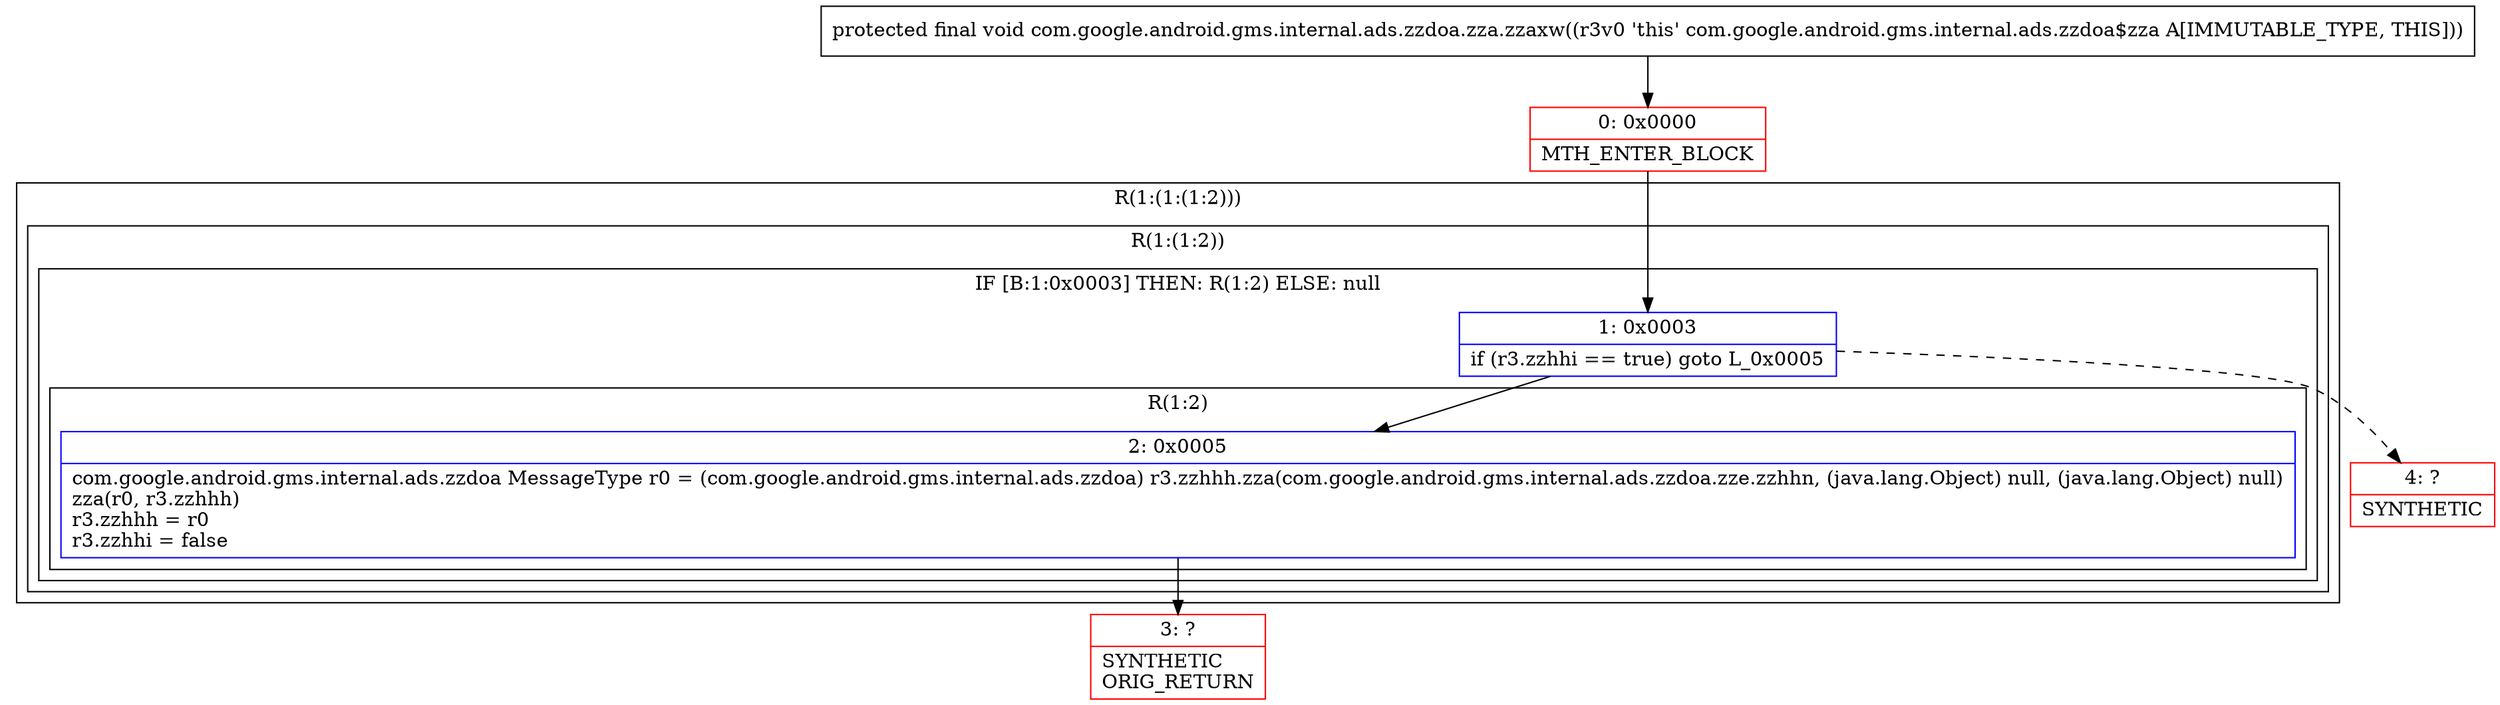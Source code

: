 digraph "CFG forcom.google.android.gms.internal.ads.zzdoa.zza.zzaxw()V" {
subgraph cluster_Region_1550649269 {
label = "R(1:(1:(1:2)))";
node [shape=record,color=blue];
subgraph cluster_Region_1032483004 {
label = "R(1:(1:2))";
node [shape=record,color=blue];
subgraph cluster_IfRegion_1244978633 {
label = "IF [B:1:0x0003] THEN: R(1:2) ELSE: null";
node [shape=record,color=blue];
Node_1 [shape=record,label="{1\:\ 0x0003|if (r3.zzhhi == true) goto L_0x0005\l}"];
subgraph cluster_Region_1233100009 {
label = "R(1:2)";
node [shape=record,color=blue];
Node_2 [shape=record,label="{2\:\ 0x0005|com.google.android.gms.internal.ads.zzdoa MessageType r0 = (com.google.android.gms.internal.ads.zzdoa) r3.zzhhh.zza(com.google.android.gms.internal.ads.zzdoa.zze.zzhhn, (java.lang.Object) null, (java.lang.Object) null)\lzza(r0, r3.zzhhh)\lr3.zzhhh = r0\lr3.zzhhi = false\l}"];
}
}
}
}
Node_0 [shape=record,color=red,label="{0\:\ 0x0000|MTH_ENTER_BLOCK\l}"];
Node_3 [shape=record,color=red,label="{3\:\ ?|SYNTHETIC\lORIG_RETURN\l}"];
Node_4 [shape=record,color=red,label="{4\:\ ?|SYNTHETIC\l}"];
MethodNode[shape=record,label="{protected final void com.google.android.gms.internal.ads.zzdoa.zza.zzaxw((r3v0 'this' com.google.android.gms.internal.ads.zzdoa$zza A[IMMUTABLE_TYPE, THIS])) }"];
MethodNode -> Node_0;
Node_1 -> Node_2;
Node_1 -> Node_4[style=dashed];
Node_2 -> Node_3;
Node_0 -> Node_1;
}

